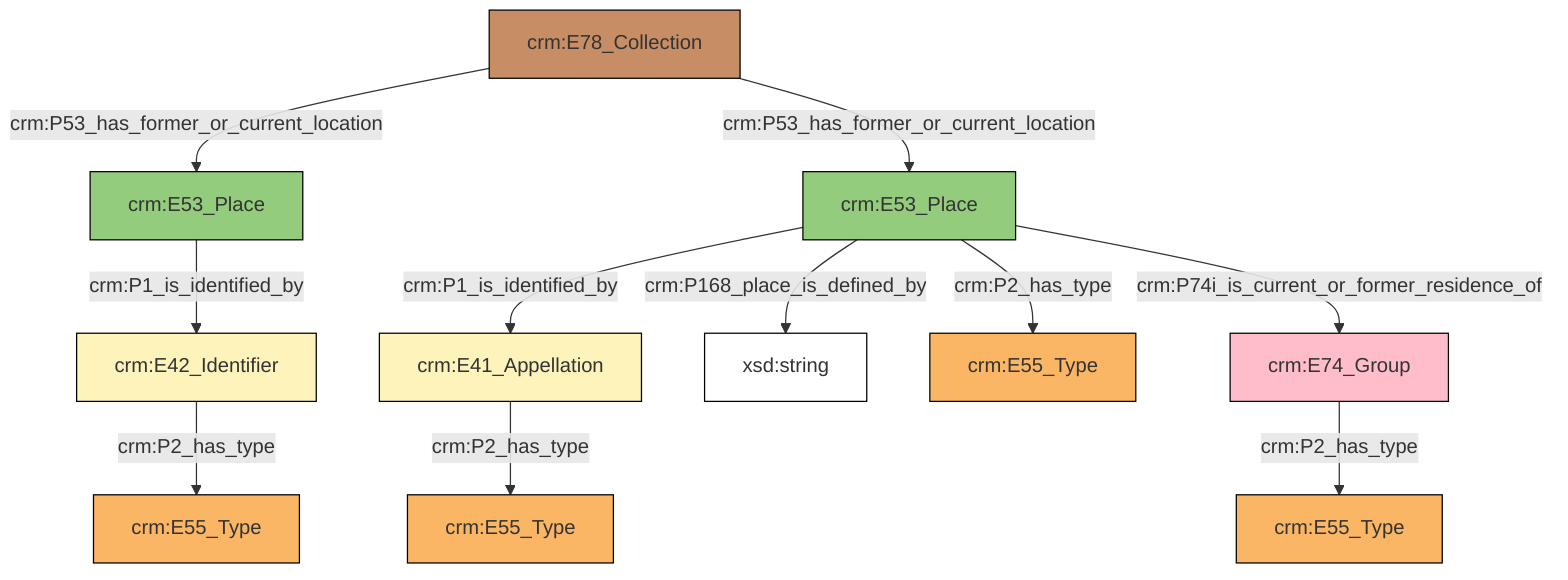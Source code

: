 flowchart TD
classDef Literal fill:#ffffff,stroke:#000000,color:;
classDef Literal_URI fill:#ffffff,stroke:#000000,color:;
classDef crm_E1_CRM_Entity fill:#ffffff,stroke:#000000,color:;
classDef crm_E1_CRM_Entity_URI fill:#ffffff,stroke:#000000,color:;
classDef crm_E2_Temporal_Entity fill:#82ddff,stroke:#000000,color:;
classDef crm_E2_Temporal_Entity_URI fill:#d2effa,stroke:#000000,color:;
classDef crm_E55_Type fill:#fab565,stroke:#000000,color:;
classDef crm_E55_Type_URI fill:#fde7ce,stroke:#000000,color:;
classDef crm_E52_Time-Span fill:#86bcc8,stroke:#000000,color:;
classDef crm_E52_Time-Span_URI fill:#dcebef,stroke:#000000,color:;
classDef crm_E41_Appellation fill:#fef3ba,stroke:#000000,color:;
classDef crm_E41_Appellation_URI fill:#fffae6,stroke:#000000,color:;
classDef crm_E53_Place fill:#94cc7d,stroke:#000000,color:;
classDef crm_E53_Place_URI fill:#e1f1da,stroke:#000000,color:;
classDef crm_E77_Persistent_Item fill:#ffffff,stroke:#000000,color:;
classDef crm_E77_Persistent_Item_URI fill:#ffffff,stroke:#000000,color:;
classDef crm_E28_Conceptual_Object fill:#fddc34,stroke:#000000,color:;
classDef crm_E28_Conceptual_Object_URI fill:#fef6cd,stroke:#000000,color:;
classDef crm_E18_Physical_Thing fill:#c78e66,stroke:#000000,color:;
classDef crm_E18_Physical_Thing_URI fill:#e3c8b5,stroke:#000000,color:;
classDef crm_E39_Actor fill:#ffbdca,stroke:#000000,color:;
classDef crm_E39_Actor_URI fill:#ffe6eb,stroke:#000000,color:;
classDef crm_E54_Dimension fill:#b8b8b8,stroke:#000000,color:;
classDef crm_E54_Dimension_URI fill:#f2f2f2,stroke:#000000,color:;
classDef crm_E92_Spacetime_Volume fill:#cc80ff,stroke:#000000,color:;
classDef crm_E92_Spacetime_Volume_URI fill:#ebccff,stroke:#000000,color:;
classDef crm_E59_Primitive_Value fill:#f0f0f0,stroke:#000000,color:;
classDef crm_E59_Primitive_Value_URI fill:#f2f2f2,stroke:#000000,color:;
classDef crm_PC0_Typed_CRM_Property fill:#ffffff,stroke:#000000,color:;
classDef crm_PC0_Typed_CRM_Property_URI fill:#ffffff,stroke:#000000,color:;
classDef Multi fill:#cccccc,stroke:#000000,color:;
classDef Multi_URI fill:#cccccc,stroke:#000000,color:;
0["crm:E78_Collection"]:::crm_E18_Physical_Thing -->|crm:P53_has_former_or_current_location| 1["crm:E53_Place"]:::crm_E53_Place
0["crm:E78_Collection"]:::crm_E18_Physical_Thing -->|crm:P53_has_former_or_current_location| 7["crm:E53_Place"]:::crm_E53_Place
8["crm:E41_Appellation"]:::crm_E41_Appellation -->|crm:P2_has_type| 9["crm:E55_Type"]:::crm_E55_Type
1["crm:E53_Place"]:::crm_E53_Place -->|crm:P1_is_identified_by| 4["crm:E42_Identifier"]:::crm_E41_Appellation
7["crm:E53_Place"]:::crm_E53_Place -->|crm:P1_is_identified_by| 8["crm:E41_Appellation"]:::crm_E41_Appellation
7["crm:E53_Place"]:::crm_E53_Place -->|crm:P168_place_is_defined_by| 14["xsd:string"]:::Literal
4["crm:E42_Identifier"]:::crm_E41_Appellation -->|crm:P2_has_type| 15["crm:E55_Type"]:::crm_E55_Type
7["crm:E53_Place"]:::crm_E53_Place -->|crm:P2_has_type| 2["crm:E55_Type"]:::crm_E55_Type
18["crm:E74_Group"]:::crm_E39_Actor -->|crm:P2_has_type| 16["crm:E55_Type"]:::crm_E55_Type
7["crm:E53_Place"]:::crm_E53_Place -->|crm:P74i_is_current_or_former_residence_of| 18["crm:E74_Group"]:::crm_E39_Actor